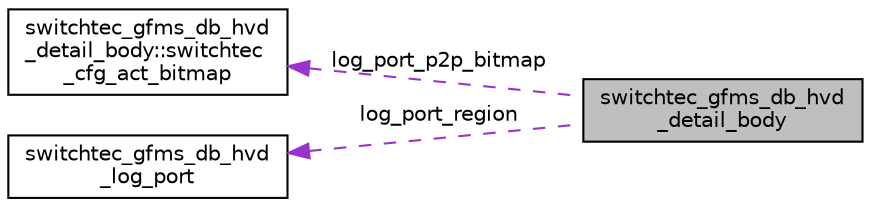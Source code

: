 digraph "switchtec_gfms_db_hvd_detail_body"
{
 // LATEX_PDF_SIZE
  edge [fontname="Helvetica",fontsize="10",labelfontname="Helvetica",labelfontsize="10"];
  node [fontname="Helvetica",fontsize="10",shape=record];
  rankdir="LR";
  Node1 [label="switchtec_gfms_db_hvd\l_detail_body",height=0.2,width=0.4,color="black", fillcolor="grey75", style="filled", fontcolor="black",tooltip=" "];
  Node2 -> Node1 [dir="back",color="darkorchid3",fontsize="10",style="dashed",label=" log_port_p2p_bitmap" ,fontname="Helvetica"];
  Node2 [label="switchtec_gfms_db_hvd\l_detail_body::switchtec\l_cfg_act_bitmap",height=0.2,width=0.4,color="black", fillcolor="white", style="filled",URL="$structswitchtec__gfms__db__hvd__detail__body_1_1switchtec__cfg__act__bitmap.html",tooltip=" "];
  Node3 -> Node1 [dir="back",color="darkorchid3",fontsize="10",style="dashed",label=" log_port_region" ,fontname="Helvetica"];
  Node3 [label="switchtec_gfms_db_hvd\l_log_port",height=0.2,width=0.4,color="black", fillcolor="white", style="filled",URL="$structswitchtec__gfms__db__hvd__log__port.html",tooltip=" "];
}
